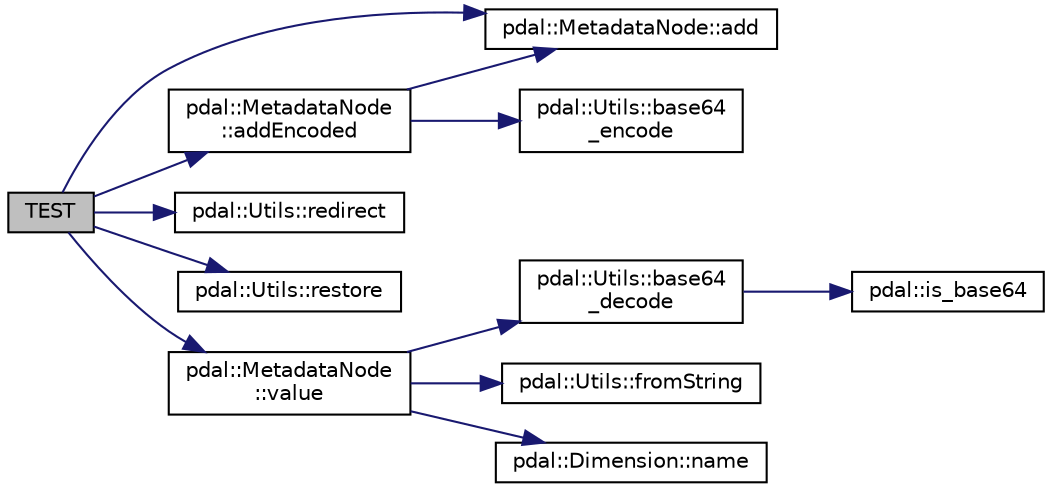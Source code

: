 digraph "TEST"
{
  edge [fontname="Helvetica",fontsize="10",labelfontname="Helvetica",labelfontsize="10"];
  node [fontname="Helvetica",fontsize="10",shape=record];
  rankdir="LR";
  Node1 [label="TEST",height=0.2,width=0.4,color="black", fillcolor="grey75", style="filled", fontcolor="black"];
  Node1 -> Node2 [color="midnightblue",fontsize="10",style="solid",fontname="Helvetica"];
  Node2 [label="pdal::MetadataNode::add",height=0.2,width=0.4,color="black", fillcolor="white", style="filled",URL="$classpdal_1_1MetadataNode.html#af2c1c5d91f6ab47a804aa8a0a1b043c2"];
  Node1 -> Node3 [color="midnightblue",fontsize="10",style="solid",fontname="Helvetica"];
  Node3 [label="pdal::MetadataNode\l::addEncoded",height=0.2,width=0.4,color="black", fillcolor="white", style="filled",URL="$classpdal_1_1MetadataNode.html#a5f0ad468dcce89e60406eb00e4b0b543"];
  Node3 -> Node2 [color="midnightblue",fontsize="10",style="solid",fontname="Helvetica"];
  Node3 -> Node4 [color="midnightblue",fontsize="10",style="solid",fontname="Helvetica"];
  Node4 [label="pdal::Utils::base64\l_encode",height=0.2,width=0.4,color="black", fillcolor="white", style="filled",URL="$namespacepdal_1_1Utils.html#ab908ea72a2a7d385cbbab68939d1c1a2"];
  Node1 -> Node5 [color="midnightblue",fontsize="10",style="solid",fontname="Helvetica"];
  Node5 [label="pdal::Utils::redirect",height=0.2,width=0.4,color="black", fillcolor="white", style="filled",URL="$namespacepdal_1_1Utils.html#a0a07c17ead470019c9fa6dc3c1e20ab7"];
  Node1 -> Node6 [color="midnightblue",fontsize="10",style="solid",fontname="Helvetica"];
  Node6 [label="pdal::Utils::restore",height=0.2,width=0.4,color="black", fillcolor="white", style="filled",URL="$namespacepdal_1_1Utils.html#afaf69cf8486fa4f78ad6f1ae518435f9"];
  Node1 -> Node7 [color="midnightblue",fontsize="10",style="solid",fontname="Helvetica"];
  Node7 [label="pdal::MetadataNode\l::value",height=0.2,width=0.4,color="black", fillcolor="white", style="filled",URL="$classpdal_1_1MetadataNode.html#ab5c86ccff7ced090522b31cdc6c772b6"];
  Node7 -> Node8 [color="midnightblue",fontsize="10",style="solid",fontname="Helvetica"];
  Node8 [label="pdal::Utils::base64\l_decode",height=0.2,width=0.4,color="black", fillcolor="white", style="filled",URL="$namespacepdal_1_1Utils.html#aab74b31905c5d41eaca70a73675bf407"];
  Node8 -> Node9 [color="midnightblue",fontsize="10",style="solid",fontname="Helvetica"];
  Node9 [label="pdal::is_base64",height=0.2,width=0.4,color="black", fillcolor="white", style="filled",URL="$namespacepdal.html#a4d7dbf8f97121c52d3b891ad9e944094"];
  Node7 -> Node10 [color="midnightblue",fontsize="10",style="solid",fontname="Helvetica"];
  Node10 [label="pdal::Utils::fromString",height=0.2,width=0.4,color="black", fillcolor="white", style="filled",URL="$namespacepdal_1_1Utils.html#ab93520363c4224f135097c2829b4420c"];
  Node7 -> Node11 [color="midnightblue",fontsize="10",style="solid",fontname="Helvetica"];
  Node11 [label="pdal::Dimension::name",height=0.2,width=0.4,color="black", fillcolor="white", style="filled",URL="$namespacepdal_1_1Dimension.html#af3176b0b7e6b4be000317846cf7c2718"];
}
